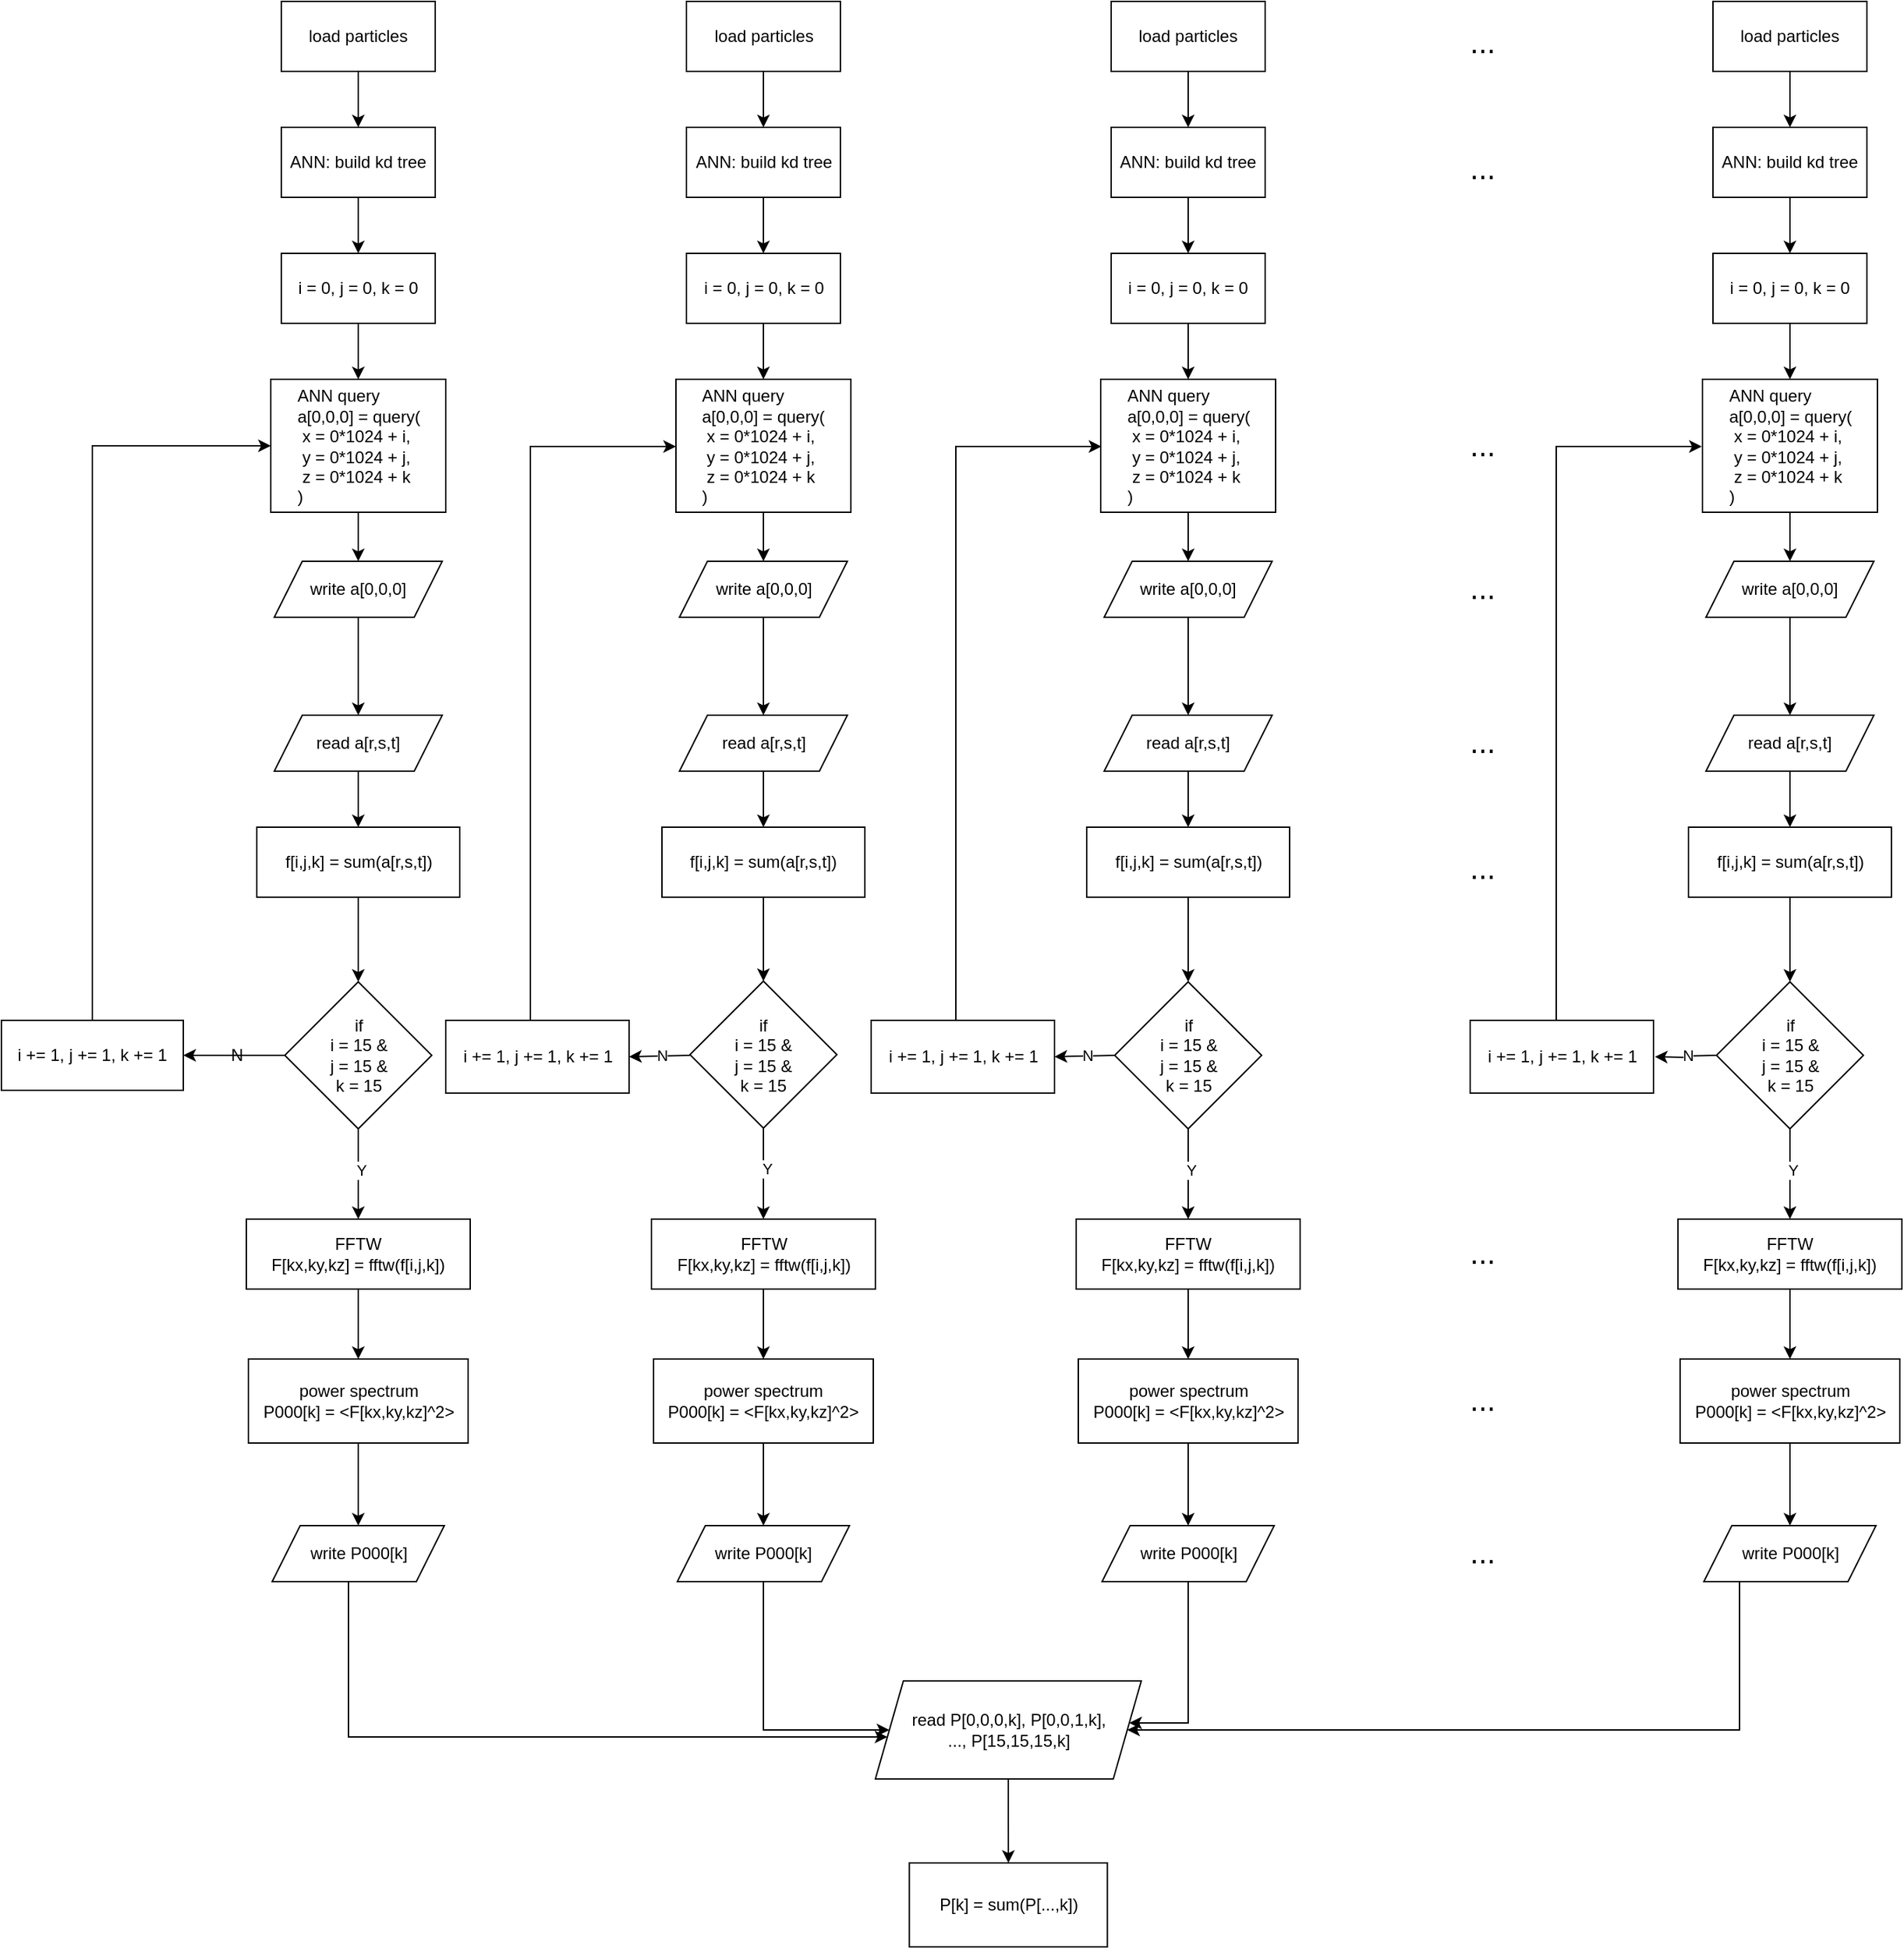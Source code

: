 <mxfile version="23.1.1" type="github">
  <diagram name="Page-1" id="rjDrSSfWqjY-BQv2FjJS">
    <mxGraphModel dx="2261" dy="767" grid="1" gridSize="10" guides="1" tooltips="1" connect="1" arrows="1" fold="1" page="1" pageScale="1" pageWidth="827" pageHeight="1169" math="0" shadow="0">
      <root>
        <mxCell id="0" />
        <mxCell id="1" parent="0" />
        <mxCell id="TZ_Lwikpa9NxjboD3mck-4" value="" style="edgeStyle=orthogonalEdgeStyle;rounded=0;orthogonalLoop=1;jettySize=auto;html=1;" parent="1" source="AGraJKZwO1HRTsfSJN3S-1" target="AGraJKZwO1HRTsfSJN3S-2" edge="1">
          <mxGeometry relative="1" as="geometry" />
        </mxCell>
        <mxCell id="AGraJKZwO1HRTsfSJN3S-1" value="load particles" style="rounded=0;whiteSpace=wrap;html=1;" parent="1" vertex="1">
          <mxGeometry x="-548" y="80" width="110" height="50" as="geometry" />
        </mxCell>
        <mxCell id="AGraJKZwO1HRTsfSJN3S-16" value="" style="edgeStyle=orthogonalEdgeStyle;rounded=0;orthogonalLoop=1;jettySize=auto;html=1;" parent="1" source="AGraJKZwO1HRTsfSJN3S-2" target="AGraJKZwO1HRTsfSJN3S-15" edge="1">
          <mxGeometry relative="1" as="geometry" />
        </mxCell>
        <mxCell id="AGraJKZwO1HRTsfSJN3S-2" value="&lt;div&gt;ANN: build kd tree&lt;/div&gt;" style="rounded=0;whiteSpace=wrap;html=1;" parent="1" vertex="1">
          <mxGeometry x="-548" y="170" width="110" height="50" as="geometry" />
        </mxCell>
        <mxCell id="AGraJKZwO1HRTsfSJN3S-13" value="&lt;div style=&quot;font-size: 22px;&quot;&gt;...&lt;/div&gt;" style="text;html=1;align=center;verticalAlign=middle;resizable=0;points=[];autosize=1;strokeColor=none;fillColor=none;" parent="1" vertex="1">
          <mxGeometry x="290" y="90" width="40" height="40" as="geometry" />
        </mxCell>
        <mxCell id="TZ_Lwikpa9NxjboD3mck-2" value="" style="edgeStyle=orthogonalEdgeStyle;rounded=0;orthogonalLoop=1;jettySize=auto;html=1;" parent="1" source="AGraJKZwO1HRTsfSJN3S-15" target="TZ_Lwikpa9NxjboD3mck-1" edge="1">
          <mxGeometry relative="1" as="geometry" />
        </mxCell>
        <mxCell id="AGraJKZwO1HRTsfSJN3S-15" value="i = 0, j = 0, k = 0" style="rounded=0;whiteSpace=wrap;html=1;" parent="1" vertex="1">
          <mxGeometry x="-548" y="260" width="110" height="50" as="geometry" />
        </mxCell>
        <mxCell id="TZ_Lwikpa9NxjboD3mck-6" value="" style="edgeStyle=orthogonalEdgeStyle;rounded=0;orthogonalLoop=1;jettySize=auto;html=1;" parent="1" source="TZ_Lwikpa9NxjboD3mck-1" target="TZ_Lwikpa9NxjboD3mck-5" edge="1">
          <mxGeometry relative="1" as="geometry" />
        </mxCell>
        <mxCell id="TZ_Lwikpa9NxjboD3mck-1" value="&lt;div style=&quot;text-align: left;&quot;&gt;ANN query&lt;/div&gt;&lt;div style=&quot;text-align: left;&quot;&gt;a[0,0,0] = query(&lt;/div&gt;&lt;div style=&quot;text-align: left;&quot;&gt;&amp;nbsp;x = 0*1024 + i,&lt;/div&gt;&lt;div style=&quot;text-align: left;&quot;&gt;&amp;nbsp;y = 0*1024 + j,&lt;/div&gt;&lt;div style=&quot;text-align: left;&quot;&gt;&amp;nbsp;z = 0*1024 + k&lt;/div&gt;&lt;div style=&quot;text-align: left;&quot;&gt;)&lt;/div&gt;" style="whiteSpace=wrap;html=1;rounded=0;" parent="1" vertex="1">
          <mxGeometry x="-555.5" y="350" width="125" height="95" as="geometry" />
        </mxCell>
        <mxCell id="TZ_Lwikpa9NxjboD3mck-8" value="" style="edgeStyle=orthogonalEdgeStyle;rounded=0;orthogonalLoop=1;jettySize=auto;html=1;" parent="1" source="TZ_Lwikpa9NxjboD3mck-5" target="TZ_Lwikpa9NxjboD3mck-7" edge="1">
          <mxGeometry relative="1" as="geometry" />
        </mxCell>
        <mxCell id="TZ_Lwikpa9NxjboD3mck-5" value="write a[0,0,0]" style="shape=parallelogram;perimeter=parallelogramPerimeter;whiteSpace=wrap;html=1;fixedSize=1;rounded=0;" parent="1" vertex="1">
          <mxGeometry x="-553" y="480" width="120" height="40" as="geometry" />
        </mxCell>
        <mxCell id="TZ_Lwikpa9NxjboD3mck-10" value="" style="edgeStyle=orthogonalEdgeStyle;rounded=0;orthogonalLoop=1;jettySize=auto;html=1;" parent="1" source="TZ_Lwikpa9NxjboD3mck-7" target="TZ_Lwikpa9NxjboD3mck-9" edge="1">
          <mxGeometry relative="1" as="geometry" />
        </mxCell>
        <mxCell id="TZ_Lwikpa9NxjboD3mck-7" value="read a[r,s,t]" style="shape=parallelogram;perimeter=parallelogramPerimeter;whiteSpace=wrap;html=1;fixedSize=1;rounded=0;" parent="1" vertex="1">
          <mxGeometry x="-553" y="590" width="120" height="40" as="geometry" />
        </mxCell>
        <mxCell id="JOAAcKpVN8bpqGciNnZg-4" value="" style="edgeStyle=orthogonalEdgeStyle;rounded=0;orthogonalLoop=1;jettySize=auto;html=1;" edge="1" parent="1" source="TZ_Lwikpa9NxjboD3mck-9" target="JOAAcKpVN8bpqGciNnZg-3">
          <mxGeometry relative="1" as="geometry" />
        </mxCell>
        <mxCell id="TZ_Lwikpa9NxjboD3mck-9" value="f[i,j,k] = sum(a[r,s,t])" style="whiteSpace=wrap;html=1;rounded=0;" parent="1" vertex="1">
          <mxGeometry x="-565.5" y="670" width="145" height="50" as="geometry" />
        </mxCell>
        <mxCell id="JOAAcKpVN8bpqGciNnZg-6" value="" style="edgeStyle=orthogonalEdgeStyle;rounded=0;orthogonalLoop=1;jettySize=auto;html=1;" edge="1" parent="1" source="JOAAcKpVN8bpqGciNnZg-3" target="JOAAcKpVN8bpqGciNnZg-5">
          <mxGeometry relative="1" as="geometry" />
        </mxCell>
        <mxCell id="JOAAcKpVN8bpqGciNnZg-10" value="" style="edgeStyle=orthogonalEdgeStyle;rounded=0;orthogonalLoop=1;jettySize=auto;html=1;" edge="1" parent="1" source="JOAAcKpVN8bpqGciNnZg-3" target="JOAAcKpVN8bpqGciNnZg-9">
          <mxGeometry relative="1" as="geometry" />
        </mxCell>
        <mxCell id="JOAAcKpVN8bpqGciNnZg-11" value="&lt;div&gt;Y&lt;/div&gt;" style="edgeLabel;html=1;align=center;verticalAlign=middle;resizable=0;points=[];" vertex="1" connectable="0" parent="JOAAcKpVN8bpqGciNnZg-10">
          <mxGeometry x="-0.102" y="2" relative="1" as="geometry">
            <mxPoint as="offset" />
          </mxGeometry>
        </mxCell>
        <mxCell id="JOAAcKpVN8bpqGciNnZg-3" value="&lt;div&gt;if&lt;br&gt;&lt;/div&gt;&lt;div&gt;i = 15 &amp;amp;&lt;br&gt;&lt;/div&gt;&lt;div&gt;j = 15 &amp;amp;&lt;br&gt;&lt;/div&gt;&lt;div&gt;k = 15&lt;br&gt;&lt;/div&gt;" style="rhombus;whiteSpace=wrap;html=1;rounded=0;" vertex="1" parent="1">
          <mxGeometry x="-545.5" y="780.5" width="105" height="105" as="geometry" />
        </mxCell>
        <mxCell id="JOAAcKpVN8bpqGciNnZg-8" style="edgeStyle=orthogonalEdgeStyle;rounded=0;orthogonalLoop=1;jettySize=auto;html=1;entryX=0;entryY=0.5;entryDx=0;entryDy=0;" edge="1" parent="1" source="JOAAcKpVN8bpqGciNnZg-5" target="TZ_Lwikpa9NxjboD3mck-1">
          <mxGeometry relative="1" as="geometry">
            <mxPoint x="-683" y="330" as="targetPoint" />
            <Array as="points">
              <mxPoint x="-683" y="398" />
            </Array>
          </mxGeometry>
        </mxCell>
        <mxCell id="JOAAcKpVN8bpqGciNnZg-5" value="i += 1, j += 1, k += 1" style="whiteSpace=wrap;html=1;rounded=0;" vertex="1" parent="1">
          <mxGeometry x="-748" y="808" width="130" height="50" as="geometry" />
        </mxCell>
        <mxCell id="JOAAcKpVN8bpqGciNnZg-7" value="N" style="text;html=1;align=center;verticalAlign=middle;resizable=0;points=[];autosize=1;strokeColor=none;fillColor=none;" vertex="1" parent="1">
          <mxGeometry x="-595.5" y="818" width="30" height="30" as="geometry" />
        </mxCell>
        <mxCell id="JOAAcKpVN8bpqGciNnZg-52" value="" style="edgeStyle=orthogonalEdgeStyle;rounded=0;orthogonalLoop=1;jettySize=auto;html=1;" edge="1" parent="1" source="JOAAcKpVN8bpqGciNnZg-9" target="JOAAcKpVN8bpqGciNnZg-51">
          <mxGeometry relative="1" as="geometry" />
        </mxCell>
        <mxCell id="JOAAcKpVN8bpqGciNnZg-9" value="&lt;div&gt;FFTW&lt;/div&gt;&lt;div&gt;F[kx,ky,kz] = fftw(f[i,j,k])&lt;/div&gt;" style="whiteSpace=wrap;html=1;rounded=0;" vertex="1" parent="1">
          <mxGeometry x="-573" y="950" width="160" height="50" as="geometry" />
        </mxCell>
        <mxCell id="JOAAcKpVN8bpqGciNnZg-54" value="" style="edgeStyle=orthogonalEdgeStyle;rounded=0;orthogonalLoop=1;jettySize=auto;html=1;" edge="1" parent="1" source="JOAAcKpVN8bpqGciNnZg-51" target="JOAAcKpVN8bpqGciNnZg-53">
          <mxGeometry relative="1" as="geometry" />
        </mxCell>
        <mxCell id="JOAAcKpVN8bpqGciNnZg-51" value="&lt;div&gt;power spectrum&lt;/div&gt;&lt;div&gt;P000[k] = &amp;lt;F[kx,ky,kz]^2&amp;gt;&lt;br&gt;&lt;/div&gt;" style="whiteSpace=wrap;html=1;rounded=0;" vertex="1" parent="1">
          <mxGeometry x="-571.5" y="1050" width="157" height="60" as="geometry" />
        </mxCell>
        <mxCell id="JOAAcKpVN8bpqGciNnZg-60" value="" style="edgeStyle=orthogonalEdgeStyle;rounded=0;orthogonalLoop=1;jettySize=auto;html=1;" edge="1" parent="1" source="JOAAcKpVN8bpqGciNnZg-53" target="JOAAcKpVN8bpqGciNnZg-59">
          <mxGeometry relative="1" as="geometry">
            <Array as="points">
              <mxPoint x="-500" y="1320" />
            </Array>
          </mxGeometry>
        </mxCell>
        <mxCell id="JOAAcKpVN8bpqGciNnZg-53" value="write P000[k]" style="shape=parallelogram;perimeter=parallelogramPerimeter;whiteSpace=wrap;html=1;fixedSize=1;rounded=0;" vertex="1" parent="1">
          <mxGeometry x="-554.5" y="1169" width="123" height="40" as="geometry" />
        </mxCell>
        <mxCell id="JOAAcKpVN8bpqGciNnZg-62" value="" style="edgeStyle=orthogonalEdgeStyle;rounded=0;orthogonalLoop=1;jettySize=auto;html=1;" edge="1" parent="1" source="JOAAcKpVN8bpqGciNnZg-59" target="JOAAcKpVN8bpqGciNnZg-61">
          <mxGeometry relative="1" as="geometry" />
        </mxCell>
        <mxCell id="JOAAcKpVN8bpqGciNnZg-59" value="&lt;div&gt;read P[0,0,0,k], P[0,0,1,k],&lt;/div&gt;&lt;div&gt;..., P[15,15,15,k]&lt;br&gt;&lt;/div&gt;" style="shape=parallelogram;perimeter=parallelogramPerimeter;whiteSpace=wrap;html=1;fixedSize=1;rounded=0;" vertex="1" parent="1">
          <mxGeometry x="-123.5" y="1280" width="190" height="70" as="geometry" />
        </mxCell>
        <mxCell id="JOAAcKpVN8bpqGciNnZg-61" value="P[k] = sum(P[...,k])" style="whiteSpace=wrap;html=1;rounded=0;" vertex="1" parent="1">
          <mxGeometry x="-99.25" y="1410" width="141.5" height="60" as="geometry" />
        </mxCell>
        <mxCell id="JOAAcKpVN8bpqGciNnZg-64" value="" style="edgeStyle=orthogonalEdgeStyle;rounded=0;orthogonalLoop=1;jettySize=auto;html=1;" edge="1" parent="1" source="JOAAcKpVN8bpqGciNnZg-65" target="JOAAcKpVN8bpqGciNnZg-67">
          <mxGeometry relative="1" as="geometry" />
        </mxCell>
        <mxCell id="JOAAcKpVN8bpqGciNnZg-65" value="load particles" style="rounded=0;whiteSpace=wrap;html=1;" vertex="1" parent="1">
          <mxGeometry x="-258.5" y="80" width="110" height="50" as="geometry" />
        </mxCell>
        <mxCell id="JOAAcKpVN8bpqGciNnZg-66" value="" style="edgeStyle=orthogonalEdgeStyle;rounded=0;orthogonalLoop=1;jettySize=auto;html=1;" edge="1" parent="1" source="JOAAcKpVN8bpqGciNnZg-67" target="JOAAcKpVN8bpqGciNnZg-69">
          <mxGeometry relative="1" as="geometry" />
        </mxCell>
        <mxCell id="JOAAcKpVN8bpqGciNnZg-67" value="&lt;div&gt;ANN: build kd tree&lt;/div&gt;" style="rounded=0;whiteSpace=wrap;html=1;" vertex="1" parent="1">
          <mxGeometry x="-258.5" y="170" width="110" height="50" as="geometry" />
        </mxCell>
        <mxCell id="JOAAcKpVN8bpqGciNnZg-68" value="" style="edgeStyle=orthogonalEdgeStyle;rounded=0;orthogonalLoop=1;jettySize=auto;html=1;" edge="1" parent="1" source="JOAAcKpVN8bpqGciNnZg-69" target="JOAAcKpVN8bpqGciNnZg-71">
          <mxGeometry relative="1" as="geometry" />
        </mxCell>
        <mxCell id="JOAAcKpVN8bpqGciNnZg-69" value="i = 0, j = 0, k = 0" style="rounded=0;whiteSpace=wrap;html=1;" vertex="1" parent="1">
          <mxGeometry x="-258.5" y="260" width="110" height="50" as="geometry" />
        </mxCell>
        <mxCell id="JOAAcKpVN8bpqGciNnZg-70" value="" style="edgeStyle=orthogonalEdgeStyle;rounded=0;orthogonalLoop=1;jettySize=auto;html=1;" edge="1" parent="1" source="JOAAcKpVN8bpqGciNnZg-71" target="JOAAcKpVN8bpqGciNnZg-73">
          <mxGeometry relative="1" as="geometry" />
        </mxCell>
        <mxCell id="JOAAcKpVN8bpqGciNnZg-71" value="&lt;div style=&quot;text-align: left;&quot;&gt;ANN query&lt;/div&gt;&lt;div style=&quot;text-align: left;&quot;&gt;a[0,0,0] = query(&lt;/div&gt;&lt;div style=&quot;text-align: left;&quot;&gt;&amp;nbsp;x = 0*1024 + i,&lt;/div&gt;&lt;div style=&quot;text-align: left;&quot;&gt;&amp;nbsp;y = 0*1024 + j,&lt;/div&gt;&lt;div style=&quot;text-align: left;&quot;&gt;&amp;nbsp;z = 0*1024 + k&lt;/div&gt;&lt;div style=&quot;text-align: left;&quot;&gt;)&lt;/div&gt;" style="whiteSpace=wrap;html=1;rounded=0;" vertex="1" parent="1">
          <mxGeometry x="-266" y="350" width="125" height="95" as="geometry" />
        </mxCell>
        <mxCell id="JOAAcKpVN8bpqGciNnZg-72" value="" style="edgeStyle=orthogonalEdgeStyle;rounded=0;orthogonalLoop=1;jettySize=auto;html=1;" edge="1" parent="1" source="JOAAcKpVN8bpqGciNnZg-73" target="JOAAcKpVN8bpqGciNnZg-75">
          <mxGeometry relative="1" as="geometry" />
        </mxCell>
        <mxCell id="JOAAcKpVN8bpqGciNnZg-73" value="write a[0,0,0]" style="shape=parallelogram;perimeter=parallelogramPerimeter;whiteSpace=wrap;html=1;fixedSize=1;rounded=0;" vertex="1" parent="1">
          <mxGeometry x="-263.5" y="480" width="120" height="40" as="geometry" />
        </mxCell>
        <mxCell id="JOAAcKpVN8bpqGciNnZg-74" value="" style="edgeStyle=orthogonalEdgeStyle;rounded=0;orthogonalLoop=1;jettySize=auto;html=1;" edge="1" parent="1" source="JOAAcKpVN8bpqGciNnZg-75" target="JOAAcKpVN8bpqGciNnZg-77">
          <mxGeometry relative="1" as="geometry" />
        </mxCell>
        <mxCell id="JOAAcKpVN8bpqGciNnZg-75" value="read a[r,s,t]" style="shape=parallelogram;perimeter=parallelogramPerimeter;whiteSpace=wrap;html=1;fixedSize=1;rounded=0;" vertex="1" parent="1">
          <mxGeometry x="-263.5" y="590" width="120" height="40" as="geometry" />
        </mxCell>
        <mxCell id="JOAAcKpVN8bpqGciNnZg-76" value="" style="edgeStyle=orthogonalEdgeStyle;rounded=0;orthogonalLoop=1;jettySize=auto;html=1;" edge="1" parent="1" source="JOAAcKpVN8bpqGciNnZg-77" target="JOAAcKpVN8bpqGciNnZg-80">
          <mxGeometry relative="1" as="geometry" />
        </mxCell>
        <mxCell id="JOAAcKpVN8bpqGciNnZg-77" value="f[i,j,k] = sum(a[r,s,t])" style="whiteSpace=wrap;html=1;rounded=0;" vertex="1" parent="1">
          <mxGeometry x="-276" y="670" width="145" height="50" as="geometry" />
        </mxCell>
        <mxCell id="JOAAcKpVN8bpqGciNnZg-78" value="" style="edgeStyle=orthogonalEdgeStyle;rounded=0;orthogonalLoop=1;jettySize=auto;html=1;" edge="1" parent="1" source="JOAAcKpVN8bpqGciNnZg-80" target="JOAAcKpVN8bpqGciNnZg-83">
          <mxGeometry relative="1" as="geometry" />
        </mxCell>
        <mxCell id="JOAAcKpVN8bpqGciNnZg-79" value="&lt;div&gt;Y&lt;/div&gt;" style="edgeLabel;html=1;align=center;verticalAlign=middle;resizable=0;points=[];" vertex="1" connectable="0" parent="JOAAcKpVN8bpqGciNnZg-78">
          <mxGeometry x="-0.102" y="2" relative="1" as="geometry">
            <mxPoint as="offset" />
          </mxGeometry>
        </mxCell>
        <mxCell id="JOAAcKpVN8bpqGciNnZg-80" value="&lt;div&gt;if&lt;br&gt;&lt;/div&gt;&lt;div&gt;i = 15 &amp;amp;&lt;br&gt;&lt;/div&gt;&lt;div&gt;j = 15 &amp;amp;&lt;br&gt;&lt;/div&gt;&lt;div&gt;k = 15&lt;br&gt;&lt;/div&gt;" style="rhombus;whiteSpace=wrap;html=1;rounded=0;" vertex="1" parent="1">
          <mxGeometry x="-256" y="780" width="105" height="105" as="geometry" />
        </mxCell>
        <mxCell id="JOAAcKpVN8bpqGciNnZg-82" value="" style="edgeStyle=orthogonalEdgeStyle;rounded=0;orthogonalLoop=1;jettySize=auto;html=1;" edge="1" parent="1" source="JOAAcKpVN8bpqGciNnZg-83" target="JOAAcKpVN8bpqGciNnZg-85">
          <mxGeometry relative="1" as="geometry" />
        </mxCell>
        <mxCell id="JOAAcKpVN8bpqGciNnZg-83" value="&lt;div&gt;FFTW&lt;/div&gt;&lt;div&gt;F[kx,ky,kz] = fftw(f[i,j,k])&lt;/div&gt;" style="whiteSpace=wrap;html=1;rounded=0;" vertex="1" parent="1">
          <mxGeometry x="-283.5" y="950" width="160" height="50" as="geometry" />
        </mxCell>
        <mxCell id="JOAAcKpVN8bpqGciNnZg-84" value="" style="edgeStyle=orthogonalEdgeStyle;rounded=0;orthogonalLoop=1;jettySize=auto;html=1;" edge="1" parent="1" source="JOAAcKpVN8bpqGciNnZg-85" target="JOAAcKpVN8bpqGciNnZg-86">
          <mxGeometry relative="1" as="geometry" />
        </mxCell>
        <mxCell id="JOAAcKpVN8bpqGciNnZg-85" value="&lt;div&gt;power spectrum&lt;/div&gt;&lt;div&gt;P000[k] = &amp;lt;F[kx,ky,kz]^2&amp;gt;&lt;br&gt;&lt;/div&gt;" style="whiteSpace=wrap;html=1;rounded=0;" vertex="1" parent="1">
          <mxGeometry x="-282" y="1050" width="157" height="60" as="geometry" />
        </mxCell>
        <mxCell id="JOAAcKpVN8bpqGciNnZg-131" style="edgeStyle=orthogonalEdgeStyle;rounded=0;orthogonalLoop=1;jettySize=auto;html=1;" edge="1" parent="1" source="JOAAcKpVN8bpqGciNnZg-86" target="JOAAcKpVN8bpqGciNnZg-59">
          <mxGeometry relative="1" as="geometry">
            <Array as="points">
              <mxPoint x="-203" y="1315" />
            </Array>
          </mxGeometry>
        </mxCell>
        <mxCell id="JOAAcKpVN8bpqGciNnZg-86" value="write P000[k]" style="shape=parallelogram;perimeter=parallelogramPerimeter;whiteSpace=wrap;html=1;fixedSize=1;rounded=0;" vertex="1" parent="1">
          <mxGeometry x="-265" y="1169" width="123" height="40" as="geometry" />
        </mxCell>
        <mxCell id="JOAAcKpVN8bpqGciNnZg-87" value="" style="edgeStyle=orthogonalEdgeStyle;rounded=0;orthogonalLoop=1;jettySize=auto;html=1;" edge="1" parent="1" source="JOAAcKpVN8bpqGciNnZg-88" target="JOAAcKpVN8bpqGciNnZg-90">
          <mxGeometry relative="1" as="geometry" />
        </mxCell>
        <mxCell id="JOAAcKpVN8bpqGciNnZg-88" value="load particles" style="rounded=0;whiteSpace=wrap;html=1;" vertex="1" parent="1">
          <mxGeometry x="45" y="80" width="110" height="50" as="geometry" />
        </mxCell>
        <mxCell id="JOAAcKpVN8bpqGciNnZg-89" value="" style="edgeStyle=orthogonalEdgeStyle;rounded=0;orthogonalLoop=1;jettySize=auto;html=1;" edge="1" parent="1" source="JOAAcKpVN8bpqGciNnZg-90" target="JOAAcKpVN8bpqGciNnZg-92">
          <mxGeometry relative="1" as="geometry" />
        </mxCell>
        <mxCell id="JOAAcKpVN8bpqGciNnZg-90" value="&lt;div&gt;ANN: build kd tree&lt;/div&gt;" style="rounded=0;whiteSpace=wrap;html=1;" vertex="1" parent="1">
          <mxGeometry x="45" y="170" width="110" height="50" as="geometry" />
        </mxCell>
        <mxCell id="JOAAcKpVN8bpqGciNnZg-91" value="" style="edgeStyle=orthogonalEdgeStyle;rounded=0;orthogonalLoop=1;jettySize=auto;html=1;" edge="1" parent="1" source="JOAAcKpVN8bpqGciNnZg-92" target="JOAAcKpVN8bpqGciNnZg-94">
          <mxGeometry relative="1" as="geometry" />
        </mxCell>
        <mxCell id="JOAAcKpVN8bpqGciNnZg-92" value="i = 0, j = 0, k = 0" style="rounded=0;whiteSpace=wrap;html=1;" vertex="1" parent="1">
          <mxGeometry x="45" y="260" width="110" height="50" as="geometry" />
        </mxCell>
        <mxCell id="JOAAcKpVN8bpqGciNnZg-93" value="" style="edgeStyle=orthogonalEdgeStyle;rounded=0;orthogonalLoop=1;jettySize=auto;html=1;" edge="1" parent="1" source="JOAAcKpVN8bpqGciNnZg-94" target="JOAAcKpVN8bpqGciNnZg-96">
          <mxGeometry relative="1" as="geometry" />
        </mxCell>
        <mxCell id="JOAAcKpVN8bpqGciNnZg-94" value="&lt;div style=&quot;text-align: left;&quot;&gt;ANN query&lt;/div&gt;&lt;div style=&quot;text-align: left;&quot;&gt;a[0,0,0] = query(&lt;/div&gt;&lt;div style=&quot;text-align: left;&quot;&gt;&amp;nbsp;x = 0*1024 + i,&lt;/div&gt;&lt;div style=&quot;text-align: left;&quot;&gt;&amp;nbsp;y = 0*1024 + j,&lt;/div&gt;&lt;div style=&quot;text-align: left;&quot;&gt;&amp;nbsp;z = 0*1024 + k&lt;/div&gt;&lt;div style=&quot;text-align: left;&quot;&gt;)&lt;/div&gt;" style="whiteSpace=wrap;html=1;rounded=0;" vertex="1" parent="1">
          <mxGeometry x="37.5" y="350" width="125" height="95" as="geometry" />
        </mxCell>
        <mxCell id="JOAAcKpVN8bpqGciNnZg-95" value="" style="edgeStyle=orthogonalEdgeStyle;rounded=0;orthogonalLoop=1;jettySize=auto;html=1;" edge="1" parent="1" source="JOAAcKpVN8bpqGciNnZg-96" target="JOAAcKpVN8bpqGciNnZg-98">
          <mxGeometry relative="1" as="geometry" />
        </mxCell>
        <mxCell id="JOAAcKpVN8bpqGciNnZg-96" value="write a[0,0,0]" style="shape=parallelogram;perimeter=parallelogramPerimeter;whiteSpace=wrap;html=1;fixedSize=1;rounded=0;" vertex="1" parent="1">
          <mxGeometry x="40" y="480" width="120" height="40" as="geometry" />
        </mxCell>
        <mxCell id="JOAAcKpVN8bpqGciNnZg-97" value="" style="edgeStyle=orthogonalEdgeStyle;rounded=0;orthogonalLoop=1;jettySize=auto;html=1;" edge="1" parent="1" source="JOAAcKpVN8bpqGciNnZg-98" target="JOAAcKpVN8bpqGciNnZg-100">
          <mxGeometry relative="1" as="geometry" />
        </mxCell>
        <mxCell id="JOAAcKpVN8bpqGciNnZg-98" value="read a[r,s,t]" style="shape=parallelogram;perimeter=parallelogramPerimeter;whiteSpace=wrap;html=1;fixedSize=1;rounded=0;" vertex="1" parent="1">
          <mxGeometry x="40" y="590" width="120" height="40" as="geometry" />
        </mxCell>
        <mxCell id="JOAAcKpVN8bpqGciNnZg-99" value="" style="edgeStyle=orthogonalEdgeStyle;rounded=0;orthogonalLoop=1;jettySize=auto;html=1;" edge="1" parent="1" source="JOAAcKpVN8bpqGciNnZg-100" target="JOAAcKpVN8bpqGciNnZg-103">
          <mxGeometry relative="1" as="geometry" />
        </mxCell>
        <mxCell id="JOAAcKpVN8bpqGciNnZg-100" value="f[i,j,k] = sum(a[r,s,t])" style="whiteSpace=wrap;html=1;rounded=0;" vertex="1" parent="1">
          <mxGeometry x="27.5" y="670" width="145" height="50" as="geometry" />
        </mxCell>
        <mxCell id="JOAAcKpVN8bpqGciNnZg-101" value="" style="edgeStyle=orthogonalEdgeStyle;rounded=0;orthogonalLoop=1;jettySize=auto;html=1;" edge="1" parent="1" source="JOAAcKpVN8bpqGciNnZg-103" target="JOAAcKpVN8bpqGciNnZg-105">
          <mxGeometry relative="1" as="geometry" />
        </mxCell>
        <mxCell id="JOAAcKpVN8bpqGciNnZg-102" value="&lt;div&gt;Y&lt;/div&gt;" style="edgeLabel;html=1;align=center;verticalAlign=middle;resizable=0;points=[];" vertex="1" connectable="0" parent="JOAAcKpVN8bpqGciNnZg-101">
          <mxGeometry x="-0.102" y="2" relative="1" as="geometry">
            <mxPoint as="offset" />
          </mxGeometry>
        </mxCell>
        <mxCell id="JOAAcKpVN8bpqGciNnZg-103" value="&lt;div&gt;if&lt;br&gt;&lt;/div&gt;&lt;div&gt;i = 15 &amp;amp;&lt;br&gt;&lt;/div&gt;&lt;div&gt;j = 15 &amp;amp;&lt;br&gt;&lt;/div&gt;&lt;div&gt;k = 15&lt;br&gt;&lt;/div&gt;" style="rhombus;whiteSpace=wrap;html=1;rounded=0;" vertex="1" parent="1">
          <mxGeometry x="47.5" y="780.5" width="105" height="105" as="geometry" />
        </mxCell>
        <mxCell id="JOAAcKpVN8bpqGciNnZg-104" value="" style="edgeStyle=orthogonalEdgeStyle;rounded=0;orthogonalLoop=1;jettySize=auto;html=1;" edge="1" parent="1" source="JOAAcKpVN8bpqGciNnZg-105" target="JOAAcKpVN8bpqGciNnZg-107">
          <mxGeometry relative="1" as="geometry" />
        </mxCell>
        <mxCell id="JOAAcKpVN8bpqGciNnZg-105" value="&lt;div&gt;FFTW&lt;/div&gt;&lt;div&gt;F[kx,ky,kz] = fftw(f[i,j,k])&lt;/div&gt;" style="whiteSpace=wrap;html=1;rounded=0;" vertex="1" parent="1">
          <mxGeometry x="20" y="950" width="160" height="50" as="geometry" />
        </mxCell>
        <mxCell id="JOAAcKpVN8bpqGciNnZg-106" value="" style="edgeStyle=orthogonalEdgeStyle;rounded=0;orthogonalLoop=1;jettySize=auto;html=1;" edge="1" parent="1" source="JOAAcKpVN8bpqGciNnZg-107" target="JOAAcKpVN8bpqGciNnZg-108">
          <mxGeometry relative="1" as="geometry" />
        </mxCell>
        <mxCell id="JOAAcKpVN8bpqGciNnZg-107" value="&lt;div&gt;power spectrum&lt;/div&gt;&lt;div&gt;P000[k] = &amp;lt;F[kx,ky,kz]^2&amp;gt;&lt;br&gt;&lt;/div&gt;" style="whiteSpace=wrap;html=1;rounded=0;" vertex="1" parent="1">
          <mxGeometry x="21.5" y="1050" width="157" height="60" as="geometry" />
        </mxCell>
        <mxCell id="JOAAcKpVN8bpqGciNnZg-132" style="edgeStyle=orthogonalEdgeStyle;rounded=0;orthogonalLoop=1;jettySize=auto;html=1;" edge="1" parent="1" source="JOAAcKpVN8bpqGciNnZg-108" target="JOAAcKpVN8bpqGciNnZg-59">
          <mxGeometry relative="1" as="geometry">
            <Array as="points">
              <mxPoint x="100" y="1310" />
            </Array>
          </mxGeometry>
        </mxCell>
        <mxCell id="JOAAcKpVN8bpqGciNnZg-108" value="write P000[k]" style="shape=parallelogram;perimeter=parallelogramPerimeter;whiteSpace=wrap;html=1;fixedSize=1;rounded=0;" vertex="1" parent="1">
          <mxGeometry x="38.5" y="1169" width="123" height="40" as="geometry" />
        </mxCell>
        <mxCell id="JOAAcKpVN8bpqGciNnZg-109" value="" style="edgeStyle=orthogonalEdgeStyle;rounded=0;orthogonalLoop=1;jettySize=auto;html=1;" edge="1" parent="1" source="JOAAcKpVN8bpqGciNnZg-110" target="JOAAcKpVN8bpqGciNnZg-112">
          <mxGeometry relative="1" as="geometry" />
        </mxCell>
        <mxCell id="JOAAcKpVN8bpqGciNnZg-110" value="load particles" style="rounded=0;whiteSpace=wrap;html=1;" vertex="1" parent="1">
          <mxGeometry x="475" y="80" width="110" height="50" as="geometry" />
        </mxCell>
        <mxCell id="JOAAcKpVN8bpqGciNnZg-111" value="" style="edgeStyle=orthogonalEdgeStyle;rounded=0;orthogonalLoop=1;jettySize=auto;html=1;" edge="1" parent="1" source="JOAAcKpVN8bpqGciNnZg-112" target="JOAAcKpVN8bpqGciNnZg-114">
          <mxGeometry relative="1" as="geometry" />
        </mxCell>
        <mxCell id="JOAAcKpVN8bpqGciNnZg-112" value="&lt;div&gt;ANN: build kd tree&lt;/div&gt;" style="rounded=0;whiteSpace=wrap;html=1;" vertex="1" parent="1">
          <mxGeometry x="475" y="170" width="110" height="50" as="geometry" />
        </mxCell>
        <mxCell id="JOAAcKpVN8bpqGciNnZg-113" value="" style="edgeStyle=orthogonalEdgeStyle;rounded=0;orthogonalLoop=1;jettySize=auto;html=1;" edge="1" parent="1" source="JOAAcKpVN8bpqGciNnZg-114" target="JOAAcKpVN8bpqGciNnZg-116">
          <mxGeometry relative="1" as="geometry" />
        </mxCell>
        <mxCell id="JOAAcKpVN8bpqGciNnZg-114" value="i = 0, j = 0, k = 0" style="rounded=0;whiteSpace=wrap;html=1;" vertex="1" parent="1">
          <mxGeometry x="475" y="260" width="110" height="50" as="geometry" />
        </mxCell>
        <mxCell id="JOAAcKpVN8bpqGciNnZg-115" value="" style="edgeStyle=orthogonalEdgeStyle;rounded=0;orthogonalLoop=1;jettySize=auto;html=1;" edge="1" parent="1" source="JOAAcKpVN8bpqGciNnZg-116" target="JOAAcKpVN8bpqGciNnZg-118">
          <mxGeometry relative="1" as="geometry" />
        </mxCell>
        <mxCell id="JOAAcKpVN8bpqGciNnZg-116" value="&lt;div style=&quot;text-align: left;&quot;&gt;ANN query&lt;/div&gt;&lt;div style=&quot;text-align: left;&quot;&gt;a[0,0,0] = query(&lt;/div&gt;&lt;div style=&quot;text-align: left;&quot;&gt;&amp;nbsp;x = 0*1024 + i,&lt;/div&gt;&lt;div style=&quot;text-align: left;&quot;&gt;&amp;nbsp;y = 0*1024 + j,&lt;/div&gt;&lt;div style=&quot;text-align: left;&quot;&gt;&amp;nbsp;z = 0*1024 + k&lt;/div&gt;&lt;div style=&quot;text-align: left;&quot;&gt;)&lt;/div&gt;" style="whiteSpace=wrap;html=1;rounded=0;" vertex="1" parent="1">
          <mxGeometry x="467.5" y="350" width="125" height="95" as="geometry" />
        </mxCell>
        <mxCell id="JOAAcKpVN8bpqGciNnZg-117" value="" style="edgeStyle=orthogonalEdgeStyle;rounded=0;orthogonalLoop=1;jettySize=auto;html=1;" edge="1" parent="1" source="JOAAcKpVN8bpqGciNnZg-118" target="JOAAcKpVN8bpqGciNnZg-120">
          <mxGeometry relative="1" as="geometry" />
        </mxCell>
        <mxCell id="JOAAcKpVN8bpqGciNnZg-118" value="write a[0,0,0]" style="shape=parallelogram;perimeter=parallelogramPerimeter;whiteSpace=wrap;html=1;fixedSize=1;rounded=0;" vertex="1" parent="1">
          <mxGeometry x="470" y="480" width="120" height="40" as="geometry" />
        </mxCell>
        <mxCell id="JOAAcKpVN8bpqGciNnZg-119" value="" style="edgeStyle=orthogonalEdgeStyle;rounded=0;orthogonalLoop=1;jettySize=auto;html=1;" edge="1" parent="1" source="JOAAcKpVN8bpqGciNnZg-120" target="JOAAcKpVN8bpqGciNnZg-122">
          <mxGeometry relative="1" as="geometry" />
        </mxCell>
        <mxCell id="JOAAcKpVN8bpqGciNnZg-120" value="read a[r,s,t]" style="shape=parallelogram;perimeter=parallelogramPerimeter;whiteSpace=wrap;html=1;fixedSize=1;rounded=0;" vertex="1" parent="1">
          <mxGeometry x="470" y="590" width="120" height="40" as="geometry" />
        </mxCell>
        <mxCell id="JOAAcKpVN8bpqGciNnZg-121" value="" style="edgeStyle=orthogonalEdgeStyle;rounded=0;orthogonalLoop=1;jettySize=auto;html=1;" edge="1" parent="1" source="JOAAcKpVN8bpqGciNnZg-122" target="JOAAcKpVN8bpqGciNnZg-125">
          <mxGeometry relative="1" as="geometry" />
        </mxCell>
        <mxCell id="JOAAcKpVN8bpqGciNnZg-122" value="f[i,j,k] = sum(a[r,s,t])" style="whiteSpace=wrap;html=1;rounded=0;" vertex="1" parent="1">
          <mxGeometry x="457.5" y="670" width="145" height="50" as="geometry" />
        </mxCell>
        <mxCell id="JOAAcKpVN8bpqGciNnZg-123" value="" style="edgeStyle=orthogonalEdgeStyle;rounded=0;orthogonalLoop=1;jettySize=auto;html=1;" edge="1" parent="1" source="JOAAcKpVN8bpqGciNnZg-125" target="JOAAcKpVN8bpqGciNnZg-127">
          <mxGeometry relative="1" as="geometry" />
        </mxCell>
        <mxCell id="JOAAcKpVN8bpqGciNnZg-124" value="&lt;div&gt;Y&lt;/div&gt;" style="edgeLabel;html=1;align=center;verticalAlign=middle;resizable=0;points=[];" vertex="1" connectable="0" parent="JOAAcKpVN8bpqGciNnZg-123">
          <mxGeometry x="-0.102" y="2" relative="1" as="geometry">
            <mxPoint as="offset" />
          </mxGeometry>
        </mxCell>
        <mxCell id="JOAAcKpVN8bpqGciNnZg-125" value="&lt;div&gt;if&lt;br&gt;&lt;/div&gt;&lt;div&gt;i = 15 &amp;amp;&lt;br&gt;&lt;/div&gt;&lt;div&gt;j = 15 &amp;amp;&lt;br&gt;&lt;/div&gt;&lt;div&gt;k = 15&lt;br&gt;&lt;/div&gt;" style="rhombus;whiteSpace=wrap;html=1;rounded=0;" vertex="1" parent="1">
          <mxGeometry x="477.5" y="780.5" width="105" height="105" as="geometry" />
        </mxCell>
        <mxCell id="JOAAcKpVN8bpqGciNnZg-126" value="" style="edgeStyle=orthogonalEdgeStyle;rounded=0;orthogonalLoop=1;jettySize=auto;html=1;" edge="1" parent="1" source="JOAAcKpVN8bpqGciNnZg-127" target="JOAAcKpVN8bpqGciNnZg-129">
          <mxGeometry relative="1" as="geometry" />
        </mxCell>
        <mxCell id="JOAAcKpVN8bpqGciNnZg-127" value="&lt;div&gt;FFTW&lt;/div&gt;&lt;div&gt;F[kx,ky,kz] = fftw(f[i,j,k])&lt;/div&gt;" style="whiteSpace=wrap;html=1;rounded=0;" vertex="1" parent="1">
          <mxGeometry x="450" y="950" width="160" height="50" as="geometry" />
        </mxCell>
        <mxCell id="JOAAcKpVN8bpqGciNnZg-128" value="" style="edgeStyle=orthogonalEdgeStyle;rounded=0;orthogonalLoop=1;jettySize=auto;html=1;" edge="1" parent="1" source="JOAAcKpVN8bpqGciNnZg-129" target="JOAAcKpVN8bpqGciNnZg-130">
          <mxGeometry relative="1" as="geometry" />
        </mxCell>
        <mxCell id="JOAAcKpVN8bpqGciNnZg-129" value="&lt;div&gt;power spectrum&lt;/div&gt;&lt;div&gt;P000[k] = &amp;lt;F[kx,ky,kz]^2&amp;gt;&lt;br&gt;&lt;/div&gt;" style="whiteSpace=wrap;html=1;rounded=0;" vertex="1" parent="1">
          <mxGeometry x="451.5" y="1050" width="157" height="60" as="geometry" />
        </mxCell>
        <mxCell id="JOAAcKpVN8bpqGciNnZg-133" style="edgeStyle=orthogonalEdgeStyle;rounded=0;orthogonalLoop=1;jettySize=auto;html=1;" edge="1" parent="1" source="JOAAcKpVN8bpqGciNnZg-130" target="JOAAcKpVN8bpqGciNnZg-59">
          <mxGeometry relative="1" as="geometry">
            <Array as="points">
              <mxPoint x="494" y="1315" />
            </Array>
          </mxGeometry>
        </mxCell>
        <mxCell id="JOAAcKpVN8bpqGciNnZg-130" value="write P000[k]" style="shape=parallelogram;perimeter=parallelogramPerimeter;whiteSpace=wrap;html=1;fixedSize=1;rounded=0;" vertex="1" parent="1">
          <mxGeometry x="468.5" y="1169" width="123" height="40" as="geometry" />
        </mxCell>
        <mxCell id="JOAAcKpVN8bpqGciNnZg-134" value="&lt;div style=&quot;font-size: 22px;&quot;&gt;...&lt;/div&gt;" style="text;html=1;align=center;verticalAlign=middle;resizable=0;points=[];autosize=1;strokeColor=none;fillColor=none;" vertex="1" parent="1">
          <mxGeometry x="290" y="180" width="40" height="40" as="geometry" />
        </mxCell>
        <mxCell id="JOAAcKpVN8bpqGciNnZg-135" value="&lt;div style=&quot;font-size: 22px;&quot;&gt;...&lt;/div&gt;" style="text;html=1;align=center;verticalAlign=middle;resizable=0;points=[];autosize=1;strokeColor=none;fillColor=none;" vertex="1" parent="1">
          <mxGeometry x="290" y="1169" width="40" height="40" as="geometry" />
        </mxCell>
        <mxCell id="JOAAcKpVN8bpqGciNnZg-136" value="&lt;div style=&quot;font-size: 22px;&quot;&gt;...&lt;/div&gt;" style="text;html=1;align=center;verticalAlign=middle;resizable=0;points=[];autosize=1;strokeColor=none;fillColor=none;" vertex="1" parent="1">
          <mxGeometry x="290" y="955" width="40" height="40" as="geometry" />
        </mxCell>
        <mxCell id="JOAAcKpVN8bpqGciNnZg-137" value="&lt;div style=&quot;font-size: 22px;&quot;&gt;...&lt;/div&gt;" style="text;html=1;align=center;verticalAlign=middle;resizable=0;points=[];autosize=1;strokeColor=none;fillColor=none;" vertex="1" parent="1">
          <mxGeometry x="290" y="1060" width="40" height="40" as="geometry" />
        </mxCell>
        <mxCell id="JOAAcKpVN8bpqGciNnZg-138" value="&lt;div style=&quot;font-size: 22px;&quot;&gt;...&lt;/div&gt;" style="text;html=1;align=center;verticalAlign=middle;resizable=0;points=[];autosize=1;strokeColor=none;fillColor=none;" vertex="1" parent="1">
          <mxGeometry x="290" y="680" width="40" height="40" as="geometry" />
        </mxCell>
        <mxCell id="JOAAcKpVN8bpqGciNnZg-139" value="&lt;div style=&quot;font-size: 22px;&quot;&gt;...&lt;/div&gt;" style="text;html=1;align=center;verticalAlign=middle;resizable=0;points=[];autosize=1;strokeColor=none;fillColor=none;" vertex="1" parent="1">
          <mxGeometry x="290" y="590" width="40" height="40" as="geometry" />
        </mxCell>
        <mxCell id="JOAAcKpVN8bpqGciNnZg-140" value="&lt;div style=&quot;font-size: 22px;&quot;&gt;...&lt;/div&gt;" style="text;html=1;align=center;verticalAlign=middle;resizable=0;points=[];autosize=1;strokeColor=none;fillColor=none;" vertex="1" parent="1">
          <mxGeometry x="290" y="480" width="40" height="40" as="geometry" />
        </mxCell>
        <mxCell id="JOAAcKpVN8bpqGciNnZg-141" value="&lt;div style=&quot;font-size: 22px;&quot;&gt;...&lt;/div&gt;" style="text;html=1;align=center;verticalAlign=middle;resizable=0;points=[];autosize=1;strokeColor=none;fillColor=none;" vertex="1" parent="1">
          <mxGeometry x="290" y="377.5" width="40" height="40" as="geometry" />
        </mxCell>
        <mxCell id="JOAAcKpVN8bpqGciNnZg-142" value="" style="edgeStyle=orthogonalEdgeStyle;rounded=0;orthogonalLoop=1;jettySize=auto;html=1;" edge="1" parent="1" target="JOAAcKpVN8bpqGciNnZg-144">
          <mxGeometry relative="1" as="geometry">
            <mxPoint x="-256" y="833" as="sourcePoint" />
          </mxGeometry>
        </mxCell>
        <mxCell id="JOAAcKpVN8bpqGciNnZg-146" value="&lt;div&gt;N&lt;/div&gt;" style="edgeLabel;html=1;align=center;verticalAlign=middle;resizable=0;points=[];" vertex="1" connectable="0" parent="JOAAcKpVN8bpqGciNnZg-142">
          <mxGeometry x="-0.092" y="-1" relative="1" as="geometry">
            <mxPoint as="offset" />
          </mxGeometry>
        </mxCell>
        <mxCell id="JOAAcKpVN8bpqGciNnZg-143" style="edgeStyle=orthogonalEdgeStyle;rounded=0;orthogonalLoop=1;jettySize=auto;html=1;entryX=0;entryY=0.5;entryDx=0;entryDy=0;" edge="1" parent="1" source="JOAAcKpVN8bpqGciNnZg-144">
          <mxGeometry relative="1" as="geometry">
            <mxPoint x="-266" y="398" as="targetPoint" />
            <Array as="points">
              <mxPoint x="-370" y="398" />
            </Array>
          </mxGeometry>
        </mxCell>
        <mxCell id="JOAAcKpVN8bpqGciNnZg-144" value="i += 1, j += 1, k += 1" style="whiteSpace=wrap;html=1;rounded=0;" vertex="1" parent="1">
          <mxGeometry x="-430.5" y="808" width="131" height="52" as="geometry" />
        </mxCell>
        <mxCell id="JOAAcKpVN8bpqGciNnZg-147" value="" style="edgeStyle=orthogonalEdgeStyle;rounded=0;orthogonalLoop=1;jettySize=auto;html=1;" edge="1" parent="1" target="JOAAcKpVN8bpqGciNnZg-150">
          <mxGeometry relative="1" as="geometry">
            <mxPoint x="48" y="833" as="sourcePoint" />
          </mxGeometry>
        </mxCell>
        <mxCell id="JOAAcKpVN8bpqGciNnZg-148" value="&lt;div&gt;N&lt;/div&gt;" style="edgeLabel;html=1;align=center;verticalAlign=middle;resizable=0;points=[];" vertex="1" connectable="0" parent="JOAAcKpVN8bpqGciNnZg-147">
          <mxGeometry x="-0.092" y="-1" relative="1" as="geometry">
            <mxPoint as="offset" />
          </mxGeometry>
        </mxCell>
        <mxCell id="JOAAcKpVN8bpqGciNnZg-149" style="edgeStyle=orthogonalEdgeStyle;rounded=0;orthogonalLoop=1;jettySize=auto;html=1;entryX=0;entryY=0.5;entryDx=0;entryDy=0;" edge="1" parent="1" source="JOAAcKpVN8bpqGciNnZg-150">
          <mxGeometry relative="1" as="geometry">
            <mxPoint x="38" y="398" as="targetPoint" />
            <Array as="points">
              <mxPoint x="-66" y="398" />
            </Array>
          </mxGeometry>
        </mxCell>
        <mxCell id="JOAAcKpVN8bpqGciNnZg-150" value="i += 1, j += 1, k += 1" style="whiteSpace=wrap;html=1;rounded=0;" vertex="1" parent="1">
          <mxGeometry x="-126.5" y="808" width="131" height="52" as="geometry" />
        </mxCell>
        <mxCell id="JOAAcKpVN8bpqGciNnZg-151" value="" style="edgeStyle=orthogonalEdgeStyle;rounded=0;orthogonalLoop=1;jettySize=auto;html=1;" edge="1" parent="1">
          <mxGeometry relative="1" as="geometry">
            <mxPoint x="477" y="833" as="sourcePoint" />
            <mxPoint x="433.5" y="834" as="targetPoint" />
          </mxGeometry>
        </mxCell>
        <mxCell id="JOAAcKpVN8bpqGciNnZg-152" value="&lt;div&gt;N&lt;/div&gt;" style="edgeLabel;html=1;align=center;verticalAlign=middle;resizable=0;points=[];" vertex="1" connectable="0" parent="JOAAcKpVN8bpqGciNnZg-151">
          <mxGeometry x="-0.092" y="-1" relative="1" as="geometry">
            <mxPoint as="offset" />
          </mxGeometry>
        </mxCell>
        <mxCell id="JOAAcKpVN8bpqGciNnZg-153" style="edgeStyle=orthogonalEdgeStyle;rounded=0;orthogonalLoop=1;jettySize=auto;html=1;entryX=0;entryY=0.5;entryDx=0;entryDy=0;" edge="1" parent="1">
          <mxGeometry relative="1" as="geometry">
            <mxPoint x="467" y="398" as="targetPoint" />
            <Array as="points">
              <mxPoint x="363" y="398" />
            </Array>
            <mxPoint x="363" y="808" as="sourcePoint" />
          </mxGeometry>
        </mxCell>
        <mxCell id="JOAAcKpVN8bpqGciNnZg-154" value="i += 1, j += 1, k += 1" style="whiteSpace=wrap;html=1;rounded=0;" vertex="1" parent="1">
          <mxGeometry x="301.5" y="808" width="131" height="52" as="geometry" />
        </mxCell>
      </root>
    </mxGraphModel>
  </diagram>
</mxfile>

